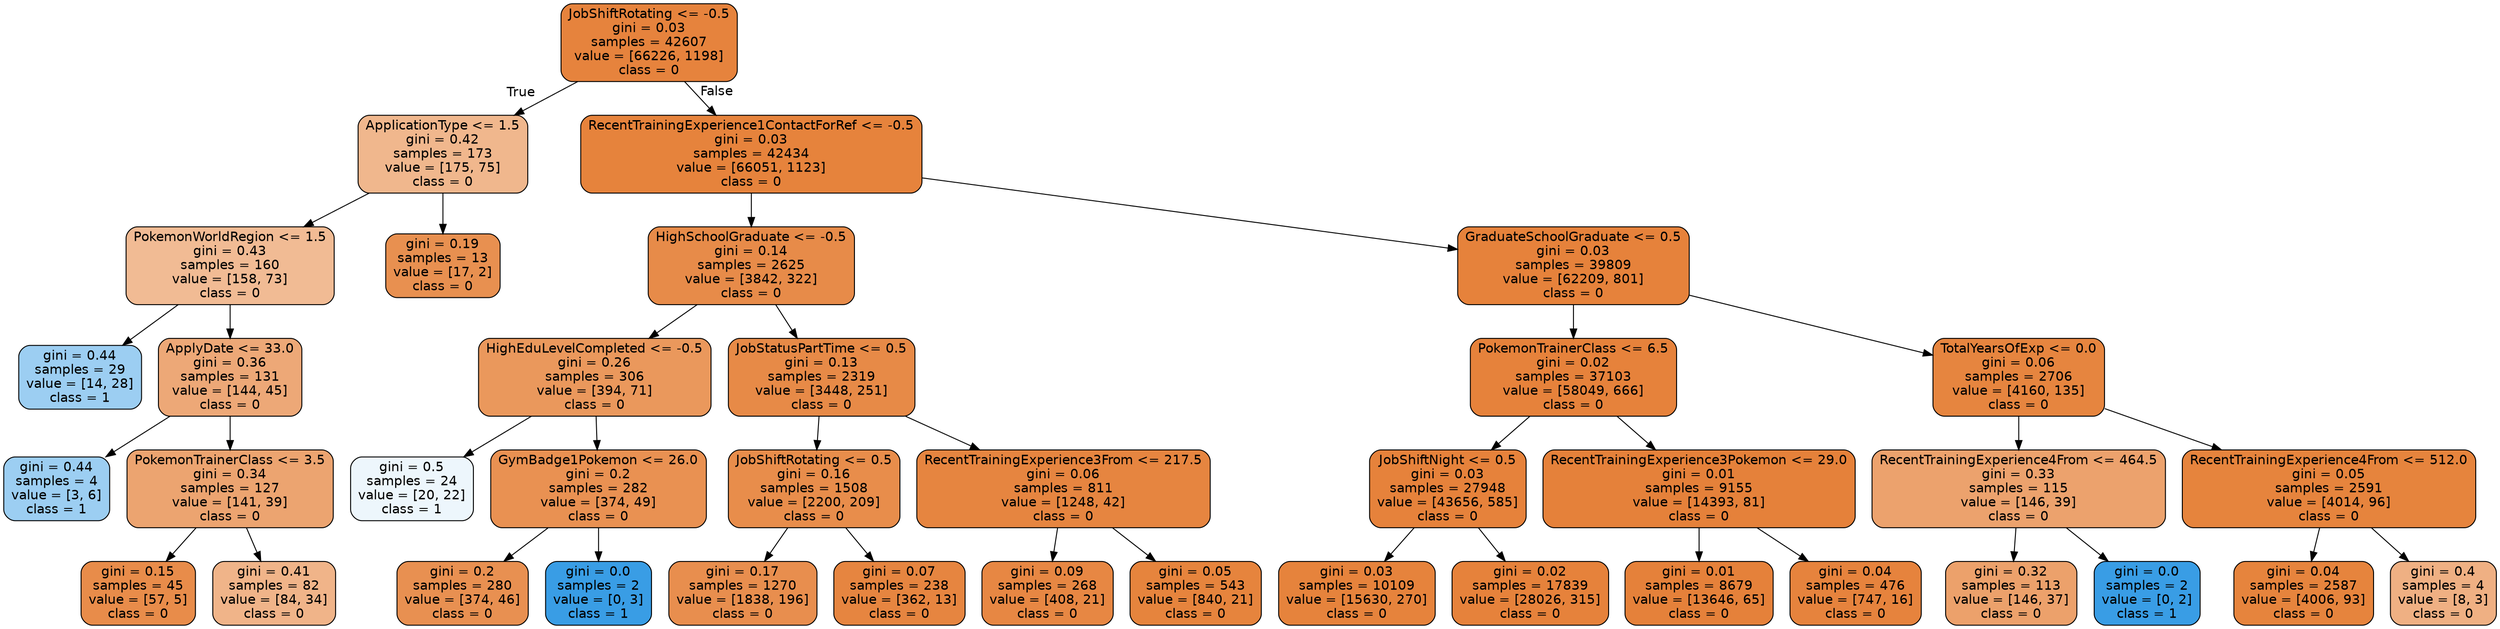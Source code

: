 digraph Tree {
node [shape=box, style="filled, rounded", color="black", fontname=helvetica] ;
edge [fontname=helvetica] ;
0 [label="JobShiftRotating <= -0.5\ngini = 0.03\nsamples = 42607\nvalue = [66226, 1198]\nclass = 0", fillcolor="#e58139fa"] ;
1 [label="ApplicationType <= 1.5\ngini = 0.42\nsamples = 173\nvalue = [175, 75]\nclass = 0", fillcolor="#e5813992"] ;
0 -> 1 [labeldistance=2.5, labelangle=45, headlabel="True"] ;
2 [label="PokemonWorldRegion <= 1.5\ngini = 0.43\nsamples = 160\nvalue = [158, 73]\nclass = 0", fillcolor="#e5813989"] ;
1 -> 2 ;
3 [label="gini = 0.44\nsamples = 29\nvalue = [14, 28]\nclass = 1", fillcolor="#399de57f"] ;
2 -> 3 ;
4 [label="ApplyDate <= 33.0\ngini = 0.36\nsamples = 131\nvalue = [144, 45]\nclass = 0", fillcolor="#e58139af"] ;
2 -> 4 ;
5 [label="gini = 0.44\nsamples = 4\nvalue = [3, 6]\nclass = 1", fillcolor="#399de57f"] ;
4 -> 5 ;
6 [label="PokemonTrainerClass <= 3.5\ngini = 0.34\nsamples = 127\nvalue = [141, 39]\nclass = 0", fillcolor="#e58139b8"] ;
4 -> 6 ;
7 [label="gini = 0.15\nsamples = 45\nvalue = [57, 5]\nclass = 0", fillcolor="#e58139e9"] ;
6 -> 7 ;
8 [label="gini = 0.41\nsamples = 82\nvalue = [84, 34]\nclass = 0", fillcolor="#e5813998"] ;
6 -> 8 ;
9 [label="gini = 0.19\nsamples = 13\nvalue = [17, 2]\nclass = 0", fillcolor="#e58139e1"] ;
1 -> 9 ;
10 [label="RecentTrainingExperience1ContactForRef <= -0.5\ngini = 0.03\nsamples = 42434\nvalue = [66051, 1123]\nclass = 0", fillcolor="#e58139fb"] ;
0 -> 10 [labeldistance=2.5, labelangle=-45, headlabel="False"] ;
11 [label="HighSchoolGraduate <= -0.5\ngini = 0.14\nsamples = 2625\nvalue = [3842, 322]\nclass = 0", fillcolor="#e58139ea"] ;
10 -> 11 ;
12 [label="HighEduLevelCompleted <= -0.5\ngini = 0.26\nsamples = 306\nvalue = [394, 71]\nclass = 0", fillcolor="#e58139d1"] ;
11 -> 12 ;
13 [label="gini = 0.5\nsamples = 24\nvalue = [20, 22]\nclass = 1", fillcolor="#399de517"] ;
12 -> 13 ;
14 [label="GymBadge1Pokemon <= 26.0\ngini = 0.2\nsamples = 282\nvalue = [374, 49]\nclass = 0", fillcolor="#e58139de"] ;
12 -> 14 ;
15 [label="gini = 0.2\nsamples = 280\nvalue = [374, 46]\nclass = 0", fillcolor="#e58139e0"] ;
14 -> 15 ;
16 [label="gini = 0.0\nsamples = 2\nvalue = [0, 3]\nclass = 1", fillcolor="#399de5ff"] ;
14 -> 16 ;
17 [label="JobStatusPartTime <= 0.5\ngini = 0.13\nsamples = 2319\nvalue = [3448, 251]\nclass = 0", fillcolor="#e58139ec"] ;
11 -> 17 ;
18 [label="JobShiftRotating <= 0.5\ngini = 0.16\nsamples = 1508\nvalue = [2200, 209]\nclass = 0", fillcolor="#e58139e7"] ;
17 -> 18 ;
19 [label="gini = 0.17\nsamples = 1270\nvalue = [1838, 196]\nclass = 0", fillcolor="#e58139e4"] ;
18 -> 19 ;
20 [label="gini = 0.07\nsamples = 238\nvalue = [362, 13]\nclass = 0", fillcolor="#e58139f6"] ;
18 -> 20 ;
21 [label="RecentTrainingExperience3From <= 217.5\ngini = 0.06\nsamples = 811\nvalue = [1248, 42]\nclass = 0", fillcolor="#e58139f6"] ;
17 -> 21 ;
22 [label="gini = 0.09\nsamples = 268\nvalue = [408, 21]\nclass = 0", fillcolor="#e58139f2"] ;
21 -> 22 ;
23 [label="gini = 0.05\nsamples = 543\nvalue = [840, 21]\nclass = 0", fillcolor="#e58139f9"] ;
21 -> 23 ;
24 [label="GraduateSchoolGraduate <= 0.5\ngini = 0.03\nsamples = 39809\nvalue = [62209, 801]\nclass = 0", fillcolor="#e58139fc"] ;
10 -> 24 ;
25 [label="PokemonTrainerClass <= 6.5\ngini = 0.02\nsamples = 37103\nvalue = [58049, 666]\nclass = 0", fillcolor="#e58139fc"] ;
24 -> 25 ;
26 [label="JobShiftNight <= 0.5\ngini = 0.03\nsamples = 27948\nvalue = [43656, 585]\nclass = 0", fillcolor="#e58139fc"] ;
25 -> 26 ;
27 [label="gini = 0.03\nsamples = 10109\nvalue = [15630, 270]\nclass = 0", fillcolor="#e58139fb"] ;
26 -> 27 ;
28 [label="gini = 0.02\nsamples = 17839\nvalue = [28026, 315]\nclass = 0", fillcolor="#e58139fc"] ;
26 -> 28 ;
29 [label="RecentTrainingExperience3Pokemon <= 29.0\ngini = 0.01\nsamples = 9155\nvalue = [14393, 81]\nclass = 0", fillcolor="#e58139fe"] ;
25 -> 29 ;
30 [label="gini = 0.01\nsamples = 8679\nvalue = [13646, 65]\nclass = 0", fillcolor="#e58139fe"] ;
29 -> 30 ;
31 [label="gini = 0.04\nsamples = 476\nvalue = [747, 16]\nclass = 0", fillcolor="#e58139fa"] ;
29 -> 31 ;
32 [label="TotalYearsOfExp <= 0.0\ngini = 0.06\nsamples = 2706\nvalue = [4160, 135]\nclass = 0", fillcolor="#e58139f7"] ;
24 -> 32 ;
33 [label="RecentTrainingExperience4From <= 464.5\ngini = 0.33\nsamples = 115\nvalue = [146, 39]\nclass = 0", fillcolor="#e58139bb"] ;
32 -> 33 ;
34 [label="gini = 0.32\nsamples = 113\nvalue = [146, 37]\nclass = 0", fillcolor="#e58139be"] ;
33 -> 34 ;
35 [label="gini = 0.0\nsamples = 2\nvalue = [0, 2]\nclass = 1", fillcolor="#399de5ff"] ;
33 -> 35 ;
36 [label="RecentTrainingExperience4From <= 512.0\ngini = 0.05\nsamples = 2591\nvalue = [4014, 96]\nclass = 0", fillcolor="#e58139f9"] ;
32 -> 36 ;
37 [label="gini = 0.04\nsamples = 2587\nvalue = [4006, 93]\nclass = 0", fillcolor="#e58139f9"] ;
36 -> 37 ;
38 [label="gini = 0.4\nsamples = 4\nvalue = [8, 3]\nclass = 0", fillcolor="#e581399f"] ;
36 -> 38 ;
}